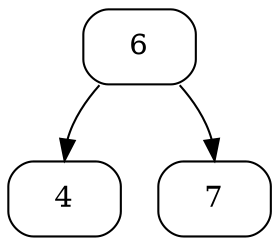 digraph G {
1 [ shape = Mrecord, label = "6" ];
1 -> 2 [headport = n];
1 -> 3 [headport = n];
2 [ shape = Mrecord, label = "4" ];
3 [ shape = Mrecord, label = "7" ];
}
